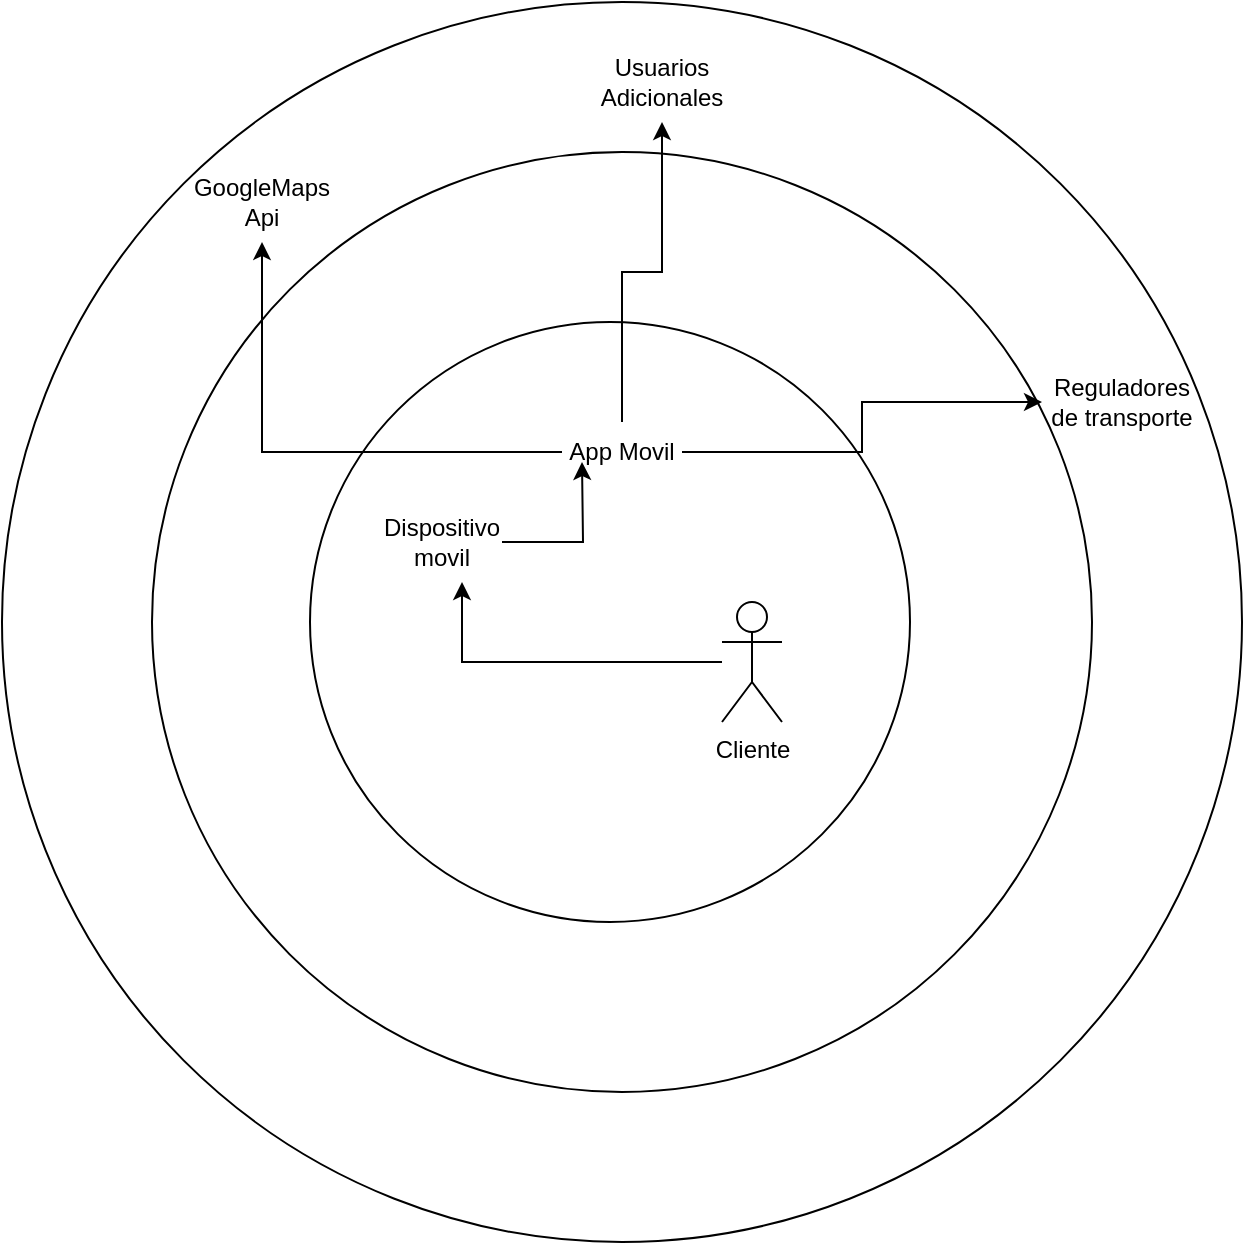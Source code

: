 <mxfile version="24.7.16">
  <diagram name="Página-1" id="zq6Nl4n1cpswT_TfRZra">
    <mxGraphModel dx="1434" dy="1949" grid="1" gridSize="10" guides="1" tooltips="1" connect="1" arrows="1" fold="1" page="1" pageScale="1" pageWidth="827" pageHeight="1169" math="0" shadow="0">
      <root>
        <mxCell id="0" />
        <mxCell id="1" parent="0" />
        <mxCell id="pOk9ECaGGmiFexvpcxQN-8" value="" style="ellipse;whiteSpace=wrap;html=1;aspect=fixed;" parent="1" vertex="1">
          <mxGeometry x="140" y="-50" width="620" height="620" as="geometry" />
        </mxCell>
        <mxCell id="pOk9ECaGGmiFexvpcxQN-7" value="" style="ellipse;whiteSpace=wrap;html=1;aspect=fixed;" parent="1" vertex="1">
          <mxGeometry x="215" y="25" width="470" height="470" as="geometry" />
        </mxCell>
        <mxCell id="pOk9ECaGGmiFexvpcxQN-6" value="" style="ellipse;whiteSpace=wrap;html=1;aspect=fixed;" parent="1" vertex="1">
          <mxGeometry x="294" y="110" width="300" height="300" as="geometry" />
        </mxCell>
        <mxCell id="pOk9ECaGGmiFexvpcxQN-13" style="edgeStyle=orthogonalEdgeStyle;rounded=0;orthogonalLoop=1;jettySize=auto;html=1;" parent="1" source="pOk9ECaGGmiFexvpcxQN-1" target="pOk9ECaGGmiFexvpcxQN-11" edge="1">
          <mxGeometry relative="1" as="geometry">
            <Array as="points">
              <mxPoint x="370" y="280" />
            </Array>
          </mxGeometry>
        </mxCell>
        <mxCell id="pOk9ECaGGmiFexvpcxQN-1" value="Cliente" style="shape=umlActor;verticalLabelPosition=bottom;verticalAlign=top;html=1;outlineConnect=0;" parent="1" vertex="1">
          <mxGeometry x="500" y="250" width="30" height="60" as="geometry" />
        </mxCell>
        <mxCell id="pOk9ECaGGmiFexvpcxQN-27" style="edgeStyle=orthogonalEdgeStyle;rounded=0;orthogonalLoop=1;jettySize=auto;html=1;" parent="1" source="pOk9ECaGGmiFexvpcxQN-10" target="pOk9ECaGGmiFexvpcxQN-32" edge="1">
          <mxGeometry relative="1" as="geometry">
            <mxPoint x="300" y="150" as="targetPoint" />
          </mxGeometry>
        </mxCell>
        <mxCell id="pOk9ECaGGmiFexvpcxQN-28" style="edgeStyle=orthogonalEdgeStyle;rounded=0;orthogonalLoop=1;jettySize=auto;html=1;entryX=0.5;entryY=1;entryDx=0;entryDy=0;" parent="1" source="pOk9ECaGGmiFexvpcxQN-10" target="pOk9ECaGGmiFexvpcxQN-30" edge="1">
          <mxGeometry relative="1" as="geometry">
            <mxPoint x="454" y="110" as="targetPoint" />
          </mxGeometry>
        </mxCell>
        <mxCell id="pOk9ECaGGmiFexvpcxQN-35" style="edgeStyle=orthogonalEdgeStyle;rounded=0;orthogonalLoop=1;jettySize=auto;html=1;" parent="1" source="pOk9ECaGGmiFexvpcxQN-10" target="pOk9ECaGGmiFexvpcxQN-31" edge="1">
          <mxGeometry relative="1" as="geometry" />
        </mxCell>
        <mxCell id="pOk9ECaGGmiFexvpcxQN-10" value="App Movil" style="text;html=1;align=center;verticalAlign=middle;whiteSpace=wrap;rounded=0;" parent="1" vertex="1">
          <mxGeometry x="420" y="160" width="60" height="30" as="geometry" />
        </mxCell>
        <mxCell id="pOk9ECaGGmiFexvpcxQN-21" style="edgeStyle=orthogonalEdgeStyle;rounded=0;orthogonalLoop=1;jettySize=auto;html=1;" parent="1" source="pOk9ECaGGmiFexvpcxQN-11" edge="1">
          <mxGeometry relative="1" as="geometry">
            <mxPoint x="430" y="180" as="targetPoint" />
          </mxGeometry>
        </mxCell>
        <mxCell id="pOk9ECaGGmiFexvpcxQN-11" value="Dispositivo movil" style="text;html=1;align=center;verticalAlign=middle;whiteSpace=wrap;rounded=0;" parent="1" vertex="1">
          <mxGeometry x="330" y="200" width="60" height="40" as="geometry" />
        </mxCell>
        <mxCell id="pOk9ECaGGmiFexvpcxQN-30" value="Usuarios Adicionales" style="text;html=1;align=center;verticalAlign=middle;whiteSpace=wrap;rounded=0;" parent="1" vertex="1">
          <mxGeometry x="430" y="-30" width="80" height="40" as="geometry" />
        </mxCell>
        <mxCell id="pOk9ECaGGmiFexvpcxQN-31" value="Reguladores de transporte" style="text;html=1;align=center;verticalAlign=middle;whiteSpace=wrap;rounded=0;" parent="1" vertex="1">
          <mxGeometry x="660" y="130" width="80" height="40" as="geometry" />
        </mxCell>
        <mxCell id="pOk9ECaGGmiFexvpcxQN-32" value="GoogleMaps Api" style="text;html=1;align=center;verticalAlign=middle;whiteSpace=wrap;rounded=0;" parent="1" vertex="1">
          <mxGeometry x="230" y="30" width="80" height="40" as="geometry" />
        </mxCell>
      </root>
    </mxGraphModel>
  </diagram>
</mxfile>
